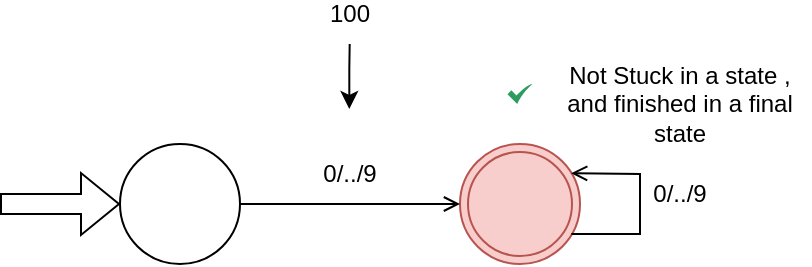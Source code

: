 <mxfile version="26.0.9">
  <diagram name="Page-1" id="Dtm4TxNRhYCn_O1fq_cj">
    <mxGraphModel dx="678" dy="438" grid="1" gridSize="10" guides="1" tooltips="1" connect="1" arrows="1" fold="1" page="1" pageScale="1" pageWidth="570" pageHeight="940" math="0" shadow="0">
      <root>
        <mxCell id="0" />
        <mxCell id="1" parent="0" />
        <mxCell id="z5bAnQFuU-d44VcSpd-Z-1" value="" style="ellipse;shape=doubleEllipse;html=1;dashed=0;whiteSpace=wrap;aspect=fixed;fillColor=#f8cecc;strokeColor=#b85450;" vertex="1" parent="1">
          <mxGeometry x="280" y="120" width="60" height="60" as="geometry" />
        </mxCell>
        <mxCell id="z5bAnQFuU-d44VcSpd-Z-2" value="" style="ellipse;whiteSpace=wrap;html=1;aspect=fixed;fillColor=none;" vertex="1" parent="1">
          <mxGeometry x="110" y="120" width="60" height="60" as="geometry" />
        </mxCell>
        <mxCell id="z5bAnQFuU-d44VcSpd-Z-3" value="" style="endArrow=classic;html=1;rounded=0;bendable=0;shape=flexArrow;entryX=0;entryY=0.5;entryDx=0;entryDy=0;" edge="1" parent="1" target="z5bAnQFuU-d44VcSpd-Z-2">
          <mxGeometry width="50" height="50" relative="1" as="geometry">
            <mxPoint x="50" y="150" as="sourcePoint" />
            <mxPoint x="90" y="120" as="targetPoint" />
          </mxGeometry>
        </mxCell>
        <mxCell id="z5bAnQFuU-d44VcSpd-Z-4" value="" style="endArrow=open;html=1;rounded=0;bendable=0;exitX=1;exitY=0.5;exitDx=0;exitDy=0;entryX=0;entryY=0.5;entryDx=0;entryDy=0;endFill=0;" edge="1" parent="1" source="z5bAnQFuU-d44VcSpd-Z-2" target="z5bAnQFuU-d44VcSpd-Z-1">
          <mxGeometry width="50" height="50" relative="1" as="geometry">
            <mxPoint x="210" y="200" as="sourcePoint" />
            <mxPoint x="260" y="150" as="targetPoint" />
          </mxGeometry>
        </mxCell>
        <mxCell id="z5bAnQFuU-d44VcSpd-Z-5" value="" style="endArrow=open;html=1;rounded=0;endFill=0;exitX=0.928;exitY=0.75;exitDx=0;exitDy=0;exitPerimeter=0;entryX=0.926;entryY=0.243;entryDx=0;entryDy=0;entryPerimeter=0;" edge="1" parent="1" source="z5bAnQFuU-d44VcSpd-Z-1" target="z5bAnQFuU-d44VcSpd-Z-1">
          <mxGeometry width="50" height="50" relative="1" as="geometry">
            <mxPoint x="340" y="165" as="sourcePoint" />
            <mxPoint x="340" y="135" as="targetPoint" />
            <Array as="points">
              <mxPoint x="350" y="165" />
              <mxPoint x="370" y="165" />
              <mxPoint x="370" y="145" />
              <mxPoint x="370" y="135" />
            </Array>
          </mxGeometry>
        </mxCell>
        <mxCell id="z5bAnQFuU-d44VcSpd-Z-6" value="0/../9" style="text;html=1;align=center;verticalAlign=middle;whiteSpace=wrap;rounded=0;" vertex="1" parent="1">
          <mxGeometry x="210" y="130" width="30" height="10" as="geometry" />
        </mxCell>
        <mxCell id="z5bAnQFuU-d44VcSpd-Z-7" value="0/../9" style="text;html=1;align=center;verticalAlign=middle;whiteSpace=wrap;rounded=0;" vertex="1" parent="1">
          <mxGeometry x="375" y="140" width="30" height="10" as="geometry" />
        </mxCell>
        <mxCell id="z5bAnQFuU-d44VcSpd-Z-8" value="100" style="text;html=1;align=center;verticalAlign=middle;whiteSpace=wrap;rounded=0;" vertex="1" parent="1">
          <mxGeometry x="210" y="50" width="30" height="10" as="geometry" />
        </mxCell>
        <mxCell id="z5bAnQFuU-d44VcSpd-Z-9" value="" style="endArrow=classic;html=1;rounded=0;endFill=1;exitX=0.5;exitY=1;exitDx=0;exitDy=0;entryX=0.5;entryY=1;entryDx=0;entryDy=0;bendable=0;" edge="1" parent="1">
          <mxGeometry width="50" height="50" relative="1" as="geometry">
            <mxPoint x="224.84" y="70" as="sourcePoint" />
            <mxPoint x="224.66" y="102.5" as="targetPoint" />
            <Array as="points">
              <mxPoint x="224.66" y="82.5" />
            </Array>
          </mxGeometry>
        </mxCell>
        <mxCell id="z5bAnQFuU-d44VcSpd-Z-10" value="" style="sketch=0;html=1;aspect=fixed;strokeColor=none;shadow=0;align=center;fillColor=#2D9C5E;verticalAlign=top;labelPosition=center;verticalLabelPosition=bottom;shape=mxgraph.gcp2.check" vertex="1" parent="1">
          <mxGeometry x="303.75" y="90" width="12.5" height="10" as="geometry" />
        </mxCell>
        <mxCell id="z5bAnQFuU-d44VcSpd-Z-12" value="Not Stuck in a state ,&lt;div&gt;and finished in a final state&lt;/div&gt;" style="text;html=1;align=center;verticalAlign=middle;whiteSpace=wrap;rounded=0;" vertex="1" parent="1">
          <mxGeometry x="325" y="80" width="130" height="40" as="geometry" />
        </mxCell>
      </root>
    </mxGraphModel>
  </diagram>
</mxfile>
